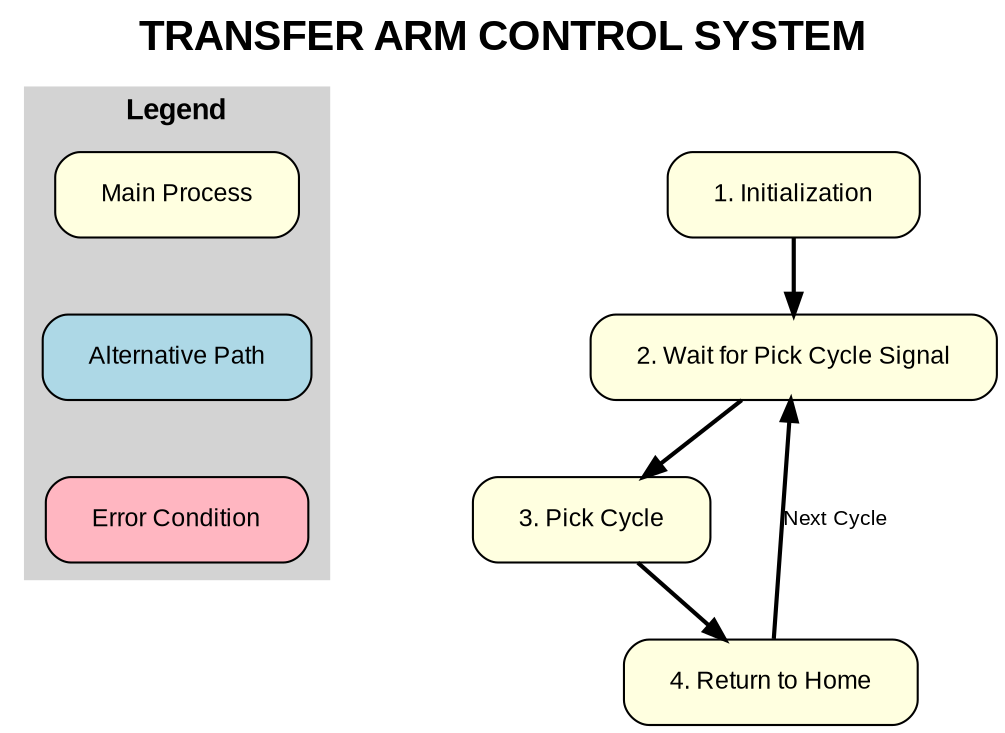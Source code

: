 digraph "Transfer_Arm_Flow" {
    // Graph settings
    graph [fontname="Arial", ranksep=0.5, nodesep=0.8, splines=true];
    node [fontname="Arial", fontsize=12, style="filled,rounded", shape=box, margin="0.3,0.2"];
    edge [fontname="Arial", fontsize=10, penwidth=2];
    
    // Title
    labelloc="t";
    label="TRANSFER ARM CONTROL SYSTEM";
    fontsize=20;
    fontname="Arial Bold";
    
    // Legend
    subgraph cluster_legend {
        label="Legend";
        style=filled;
        color=lightgrey;
        fontsize=14;
        
        legend_main [label="Main Process", fillcolor=lightyellow];
        legend_alt [label="Alternative Path", fillcolor=lightblue];
        legend_error [label="Error Condition", fillcolor=lightpink];
        
        legend_main -> legend_alt [style=invis];
        legend_alt -> legend_error [style=invis];
    }

    // Nodes
    start [label="1. Initialization", fillcolor=lightyellow];
    wait_pickup [label="2. Wait for Pick Cycle Signal", fillcolor=lightyellow];
    pick_cycle [label="3. Pick Cycle", fillcolor=lightyellow];
    return_home [label="4. Return to Home", fillcolor=lightyellow];
    
    // Edges
    start -> wait_pickup;
    wait_pickup -> pick_cycle;
    pick_cycle -> return_home;
    return_home -> wait_pickup [label="Next Cycle"];
} 